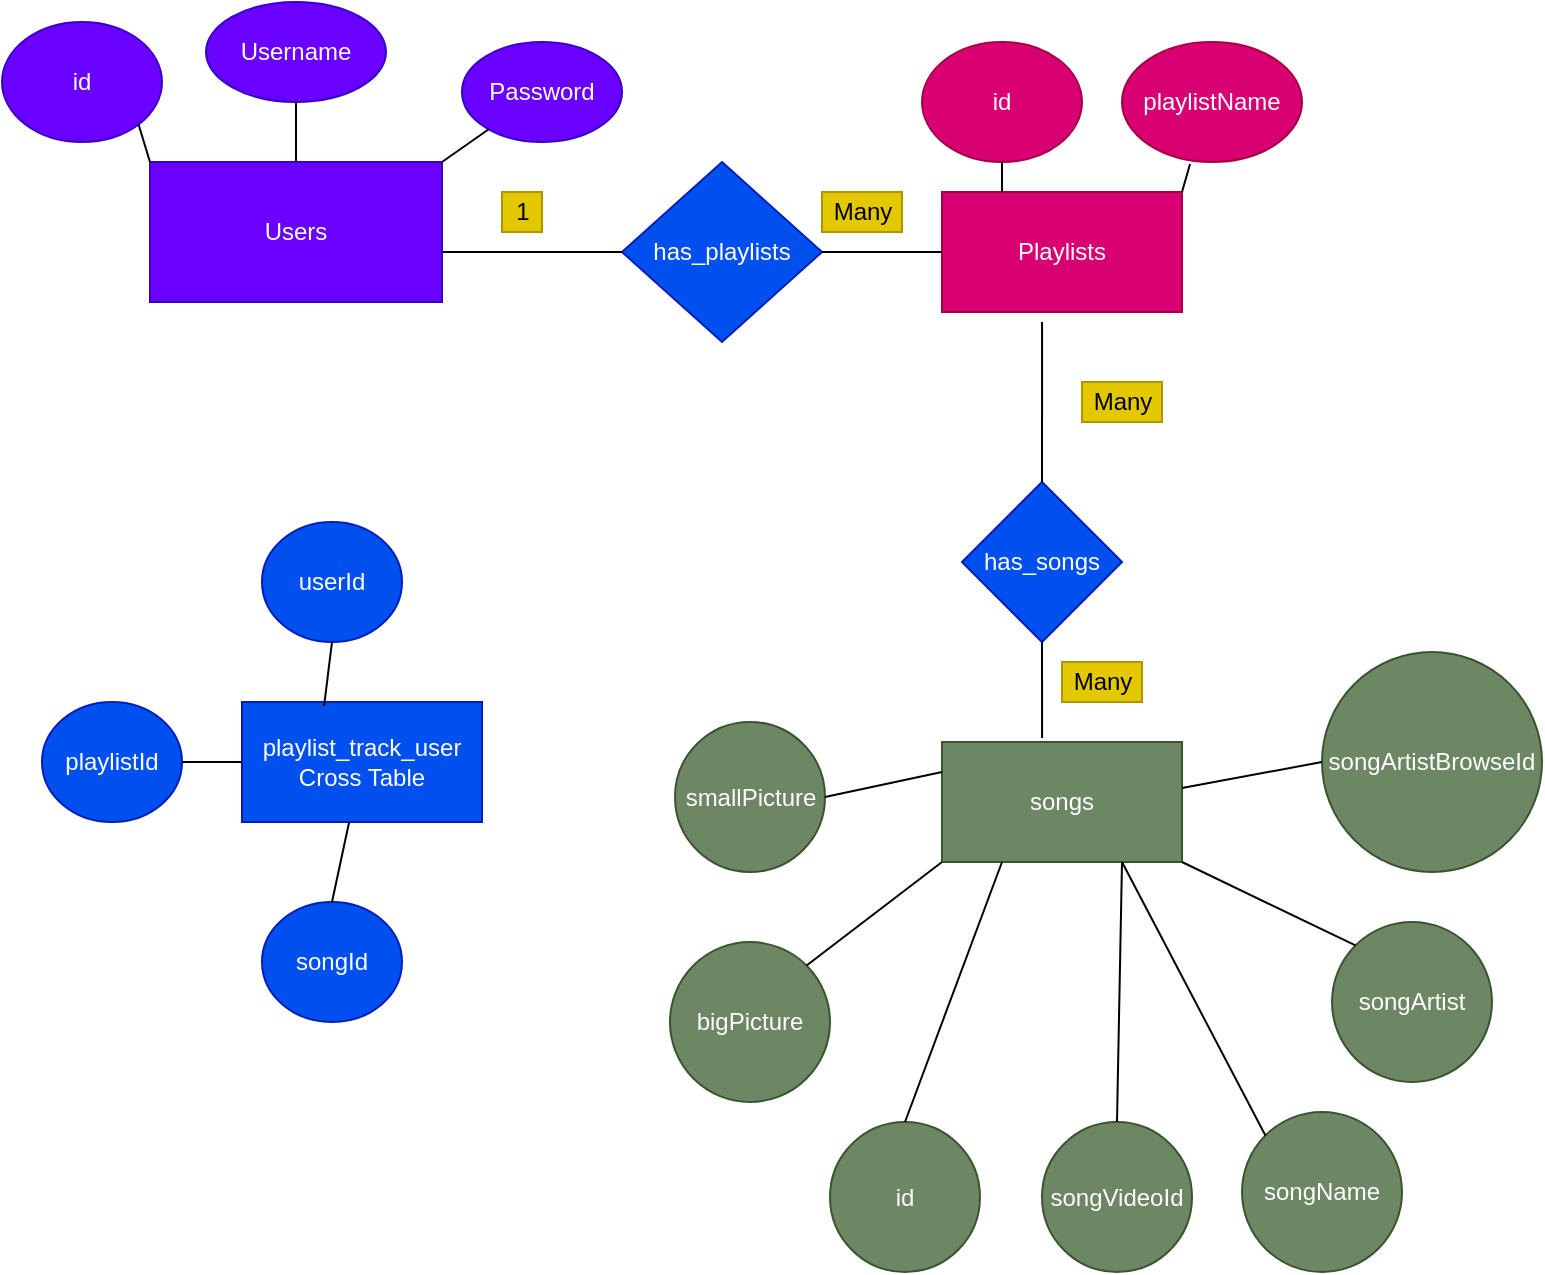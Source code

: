 <mxfile version="15.2.9" type="github">
  <diagram id="HjtJ_0VGUGNNKk8JA-kV" name="Page-1">
    <mxGraphModel dx="1422" dy="791" grid="1" gridSize="10" guides="1" tooltips="1" connect="1" arrows="1" fold="1" page="1" pageScale="1" pageWidth="827" pageHeight="1169" math="0" shadow="0">
      <root>
        <mxCell id="0" />
        <mxCell id="1" parent="0" />
        <mxCell id="J8-jRKRCJDyizYg0lI-m-1" value="&lt;div&gt;Users&lt;/div&gt;" style="rounded=0;whiteSpace=wrap;html=1;fillColor=#6a00ff;strokeColor=#3700CC;fontColor=#ffffff;" parent="1" vertex="1">
          <mxGeometry x="74" y="80" width="146" height="70" as="geometry" />
        </mxCell>
        <mxCell id="J8-jRKRCJDyizYg0lI-m-2" value="Username" style="ellipse;whiteSpace=wrap;html=1;fillColor=#6a00ff;strokeColor=#3700CC;fontColor=#ffffff;" parent="1" vertex="1">
          <mxGeometry x="102" width="90" height="50" as="geometry" />
        </mxCell>
        <mxCell id="J8-jRKRCJDyizYg0lI-m-3" value="Password" style="ellipse;whiteSpace=wrap;html=1;fillColor=#6a00ff;strokeColor=#3700CC;fontColor=#ffffff;" parent="1" vertex="1">
          <mxGeometry x="230" y="20" width="80" height="50" as="geometry" />
        </mxCell>
        <mxCell id="J8-jRKRCJDyizYg0lI-m-9" value="id" style="ellipse;whiteSpace=wrap;html=1;fillColor=#6a00ff;strokeColor=#3700CC;fontColor=#ffffff;" parent="1" vertex="1">
          <mxGeometry y="10" width="80" height="60" as="geometry" />
        </mxCell>
        <mxCell id="UHuqn7DT889zUGFUo1oR-6" value="" style="endArrow=none;html=1;exitX=1;exitY=1;exitDx=0;exitDy=0;entryX=0;entryY=0;entryDx=0;entryDy=0;" parent="1" source="J8-jRKRCJDyizYg0lI-m-9" target="J8-jRKRCJDyizYg0lI-m-1" edge="1">
          <mxGeometry width="50" height="50" relative="1" as="geometry">
            <mxPoint x="124" y="340" as="sourcePoint" />
            <mxPoint x="174" y="290" as="targetPoint" />
          </mxGeometry>
        </mxCell>
        <mxCell id="UHuqn7DT889zUGFUo1oR-7" value="" style="endArrow=none;html=1;exitX=1;exitY=0;exitDx=0;exitDy=0;" parent="1" target="J8-jRKRCJDyizYg0lI-m-3" edge="1" source="J8-jRKRCJDyizYg0lI-m-1">
          <mxGeometry width="50" height="50" relative="1" as="geometry">
            <mxPoint x="214" y="140" as="sourcePoint" />
            <mxPoint x="174" y="290" as="targetPoint" />
          </mxGeometry>
        </mxCell>
        <mxCell id="UHuqn7DT889zUGFUo1oR-8" value="" style="endArrow=none;html=1;entryX=0.5;entryY=0;entryDx=0;entryDy=0;exitX=0.5;exitY=1;exitDx=0;exitDy=0;" parent="1" source="J8-jRKRCJDyizYg0lI-m-2" target="J8-jRKRCJDyizYg0lI-m-1" edge="1">
          <mxGeometry width="50" height="50" relative="1" as="geometry">
            <mxPoint x="124" y="340" as="sourcePoint" />
            <mxPoint x="174" y="290" as="targetPoint" />
          </mxGeometry>
        </mxCell>
        <mxCell id="a8VUpdNrx2wvR4iVUyzx-2" value="playlist_track_user&lt;br&gt;Cross Table" style="rounded=0;whiteSpace=wrap;html=1;fillColor=#0050ef;strokeColor=#001DBC;fontColor=#ffffff;" vertex="1" parent="1">
          <mxGeometry x="120" y="350" width="120" height="60" as="geometry" />
        </mxCell>
        <mxCell id="a8VUpdNrx2wvR4iVUyzx-3" value="has_playlists" style="rhombus;whiteSpace=wrap;html=1;fillColor=#0050ef;strokeColor=#001DBC;fontColor=#ffffff;" vertex="1" parent="1">
          <mxGeometry x="310" y="80" width="100" height="90" as="geometry" />
        </mxCell>
        <mxCell id="a8VUpdNrx2wvR4iVUyzx-4" value="" style="endArrow=none;html=1;entryX=0;entryY=0.5;entryDx=0;entryDy=0;" edge="1" parent="1" target="a8VUpdNrx2wvR4iVUyzx-3">
          <mxGeometry width="50" height="50" relative="1" as="geometry">
            <mxPoint x="220" y="125" as="sourcePoint" />
            <mxPoint x="530" y="290" as="targetPoint" />
          </mxGeometry>
        </mxCell>
        <mxCell id="a8VUpdNrx2wvR4iVUyzx-5" value="&lt;div&gt;Playlists&lt;/div&gt;" style="rounded=0;whiteSpace=wrap;html=1;fillColor=#d80073;strokeColor=#A50040;fontColor=#ffffff;" vertex="1" parent="1">
          <mxGeometry x="470" y="95" width="120" height="60" as="geometry" />
        </mxCell>
        <mxCell id="a8VUpdNrx2wvR4iVUyzx-6" value="" style="endArrow=none;html=1;exitX=1;exitY=0.5;exitDx=0;exitDy=0;entryX=0;entryY=0.5;entryDx=0;entryDy=0;" edge="1" parent="1" source="a8VUpdNrx2wvR4iVUyzx-3" target="a8VUpdNrx2wvR4iVUyzx-5">
          <mxGeometry width="50" height="50" relative="1" as="geometry">
            <mxPoint x="480" y="340" as="sourcePoint" />
            <mxPoint x="530" y="290" as="targetPoint" />
          </mxGeometry>
        </mxCell>
        <mxCell id="a8VUpdNrx2wvR4iVUyzx-7" value="id" style="ellipse;whiteSpace=wrap;html=1;fillColor=#d80073;strokeColor=#A50040;fontColor=#ffffff;" vertex="1" parent="1">
          <mxGeometry x="460" y="20" width="80" height="60" as="geometry" />
        </mxCell>
        <mxCell id="a8VUpdNrx2wvR4iVUyzx-8" value="playlistName" style="ellipse;whiteSpace=wrap;html=1;fillColor=#d80073;strokeColor=#A50040;fontColor=#ffffff;" vertex="1" parent="1">
          <mxGeometry x="560" y="20" width="90" height="60" as="geometry" />
        </mxCell>
        <mxCell id="a8VUpdNrx2wvR4iVUyzx-9" value="" style="endArrow=none;html=1;entryX=0.378;entryY=1.017;entryDx=0;entryDy=0;exitX=1;exitY=0;exitDx=0;exitDy=0;entryPerimeter=0;" edge="1" parent="1" source="a8VUpdNrx2wvR4iVUyzx-5" target="a8VUpdNrx2wvR4iVUyzx-8">
          <mxGeometry width="50" height="50" relative="1" as="geometry">
            <mxPoint x="480" y="340" as="sourcePoint" />
            <mxPoint x="530" y="290" as="targetPoint" />
          </mxGeometry>
        </mxCell>
        <mxCell id="a8VUpdNrx2wvR4iVUyzx-10" value="" style="endArrow=none;html=1;exitX=0.25;exitY=0;exitDx=0;exitDy=0;entryX=0.5;entryY=1;entryDx=0;entryDy=0;" edge="1" parent="1" source="a8VUpdNrx2wvR4iVUyzx-5" target="a8VUpdNrx2wvR4iVUyzx-7">
          <mxGeometry width="50" height="50" relative="1" as="geometry">
            <mxPoint x="480" y="340" as="sourcePoint" />
            <mxPoint x="530" y="290" as="targetPoint" />
          </mxGeometry>
        </mxCell>
        <mxCell id="a8VUpdNrx2wvR4iVUyzx-11" value="has_songs" style="rhombus;whiteSpace=wrap;html=1;fillColor=#0050ef;strokeColor=#001DBC;fontColor=#ffffff;" vertex="1" parent="1">
          <mxGeometry x="480" y="240" width="80" height="80" as="geometry" />
        </mxCell>
        <mxCell id="a8VUpdNrx2wvR4iVUyzx-12" value="" style="endArrow=none;html=1;exitX=0.417;exitY=1.083;exitDx=0;exitDy=0;exitPerimeter=0;entryX=0.5;entryY=0;entryDx=0;entryDy=0;" edge="1" parent="1" source="a8VUpdNrx2wvR4iVUyzx-5" target="a8VUpdNrx2wvR4iVUyzx-11">
          <mxGeometry width="50" height="50" relative="1" as="geometry">
            <mxPoint x="480" y="340" as="sourcePoint" />
            <mxPoint x="530" y="290" as="targetPoint" />
          </mxGeometry>
        </mxCell>
        <mxCell id="a8VUpdNrx2wvR4iVUyzx-13" value="songs" style="rounded=0;whiteSpace=wrap;html=1;fillColor=#6d8764;strokeColor=#3A5431;fontColor=#ffffff;" vertex="1" parent="1">
          <mxGeometry x="470" y="370" width="120" height="60" as="geometry" />
        </mxCell>
        <mxCell id="a8VUpdNrx2wvR4iVUyzx-14" value="" style="endArrow=none;html=1;exitX=0.417;exitY=-0.033;exitDx=0;exitDy=0;entryX=0.5;entryY=1;entryDx=0;entryDy=0;exitPerimeter=0;" edge="1" parent="1" source="a8VUpdNrx2wvR4iVUyzx-13" target="a8VUpdNrx2wvR4iVUyzx-11">
          <mxGeometry width="50" height="50" relative="1" as="geometry">
            <mxPoint x="480" y="340" as="sourcePoint" />
            <mxPoint x="530" y="290" as="targetPoint" />
          </mxGeometry>
        </mxCell>
        <mxCell id="a8VUpdNrx2wvR4iVUyzx-28" value="id" style="ellipse;whiteSpace=wrap;html=1;aspect=fixed;fillColor=#6d8764;strokeColor=#3A5431;fontColor=#ffffff;" vertex="1" parent="1">
          <mxGeometry x="414" y="560" width="75" height="75" as="geometry" />
        </mxCell>
        <mxCell id="a8VUpdNrx2wvR4iVUyzx-29" value="songName" style="ellipse;whiteSpace=wrap;html=1;aspect=fixed;fillColor=#6d8764;strokeColor=#3A5431;fontColor=#ffffff;" vertex="1" parent="1">
          <mxGeometry x="620" y="555" width="80" height="80" as="geometry" />
        </mxCell>
        <mxCell id="a8VUpdNrx2wvR4iVUyzx-30" value="&lt;div&gt;songArtist&lt;/div&gt;" style="ellipse;whiteSpace=wrap;html=1;aspect=fixed;fillColor=#6d8764;strokeColor=#3A5431;fontColor=#ffffff;" vertex="1" parent="1">
          <mxGeometry x="665" y="460" width="80" height="80" as="geometry" />
        </mxCell>
        <mxCell id="a8VUpdNrx2wvR4iVUyzx-32" value="smallPicture" style="ellipse;whiteSpace=wrap;html=1;aspect=fixed;fillColor=#6d8764;strokeColor=#3A5431;fontColor=#ffffff;" vertex="1" parent="1">
          <mxGeometry x="336.5" y="360" width="75" height="75" as="geometry" />
        </mxCell>
        <mxCell id="a8VUpdNrx2wvR4iVUyzx-33" value="&lt;div&gt;bigPicture&lt;/div&gt;" style="ellipse;whiteSpace=wrap;html=1;aspect=fixed;rotation=0;fillColor=#6d8764;strokeColor=#3A5431;fontColor=#ffffff;" vertex="1" parent="1">
          <mxGeometry x="334" y="470" width="80" height="80" as="geometry" />
        </mxCell>
        <mxCell id="a8VUpdNrx2wvR4iVUyzx-34" value="songVideoId" style="ellipse;whiteSpace=wrap;html=1;aspect=fixed;fillColor=#6d8764;strokeColor=#3A5431;fontColor=#ffffff;" vertex="1" parent="1">
          <mxGeometry x="520" y="560" width="75" height="75" as="geometry" />
        </mxCell>
        <mxCell id="a8VUpdNrx2wvR4iVUyzx-35" value="songArtistBrowseId" style="ellipse;whiteSpace=wrap;html=1;aspect=fixed;fillColor=#6d8764;strokeColor=#3A5431;fontColor=#ffffff;" vertex="1" parent="1">
          <mxGeometry x="660" y="325" width="110" height="110" as="geometry" />
        </mxCell>
        <mxCell id="a8VUpdNrx2wvR4iVUyzx-37" value="" style="endArrow=none;html=1;exitX=1;exitY=0.5;exitDx=0;exitDy=0;entryX=0;entryY=0.25;entryDx=0;entryDy=0;" edge="1" parent="1" source="a8VUpdNrx2wvR4iVUyzx-32" target="a8VUpdNrx2wvR4iVUyzx-13">
          <mxGeometry width="50" height="50" relative="1" as="geometry">
            <mxPoint x="480" y="400" as="sourcePoint" />
            <mxPoint x="530" y="350" as="targetPoint" />
          </mxGeometry>
        </mxCell>
        <mxCell id="a8VUpdNrx2wvR4iVUyzx-38" value="" style="endArrow=none;html=1;exitX=1;exitY=0;exitDx=0;exitDy=0;" edge="1" parent="1" source="a8VUpdNrx2wvR4iVUyzx-33">
          <mxGeometry width="50" height="50" relative="1" as="geometry">
            <mxPoint x="480" y="400" as="sourcePoint" />
            <mxPoint x="470" y="430" as="targetPoint" />
            <Array as="points">
              <mxPoint x="470" y="430" />
            </Array>
          </mxGeometry>
        </mxCell>
        <mxCell id="a8VUpdNrx2wvR4iVUyzx-39" value="" style="endArrow=none;html=1;exitX=0.5;exitY=0;exitDx=0;exitDy=0;entryX=0.25;entryY=1;entryDx=0;entryDy=0;" edge="1" parent="1" source="a8VUpdNrx2wvR4iVUyzx-28" target="a8VUpdNrx2wvR4iVUyzx-13">
          <mxGeometry width="50" height="50" relative="1" as="geometry">
            <mxPoint x="480" y="400" as="sourcePoint" />
            <mxPoint x="530" y="350" as="targetPoint" />
          </mxGeometry>
        </mxCell>
        <mxCell id="a8VUpdNrx2wvR4iVUyzx-40" value="" style="endArrow=none;html=1;exitX=0.5;exitY=0;exitDx=0;exitDy=0;entryX=0.75;entryY=1;entryDx=0;entryDy=0;" edge="1" parent="1" source="a8VUpdNrx2wvR4iVUyzx-34" target="a8VUpdNrx2wvR4iVUyzx-13">
          <mxGeometry width="50" height="50" relative="1" as="geometry">
            <mxPoint x="480" y="400" as="sourcePoint" />
            <mxPoint x="530" y="350" as="targetPoint" />
          </mxGeometry>
        </mxCell>
        <mxCell id="a8VUpdNrx2wvR4iVUyzx-41" value="" style="endArrow=none;html=1;exitX=0;exitY=0;exitDx=0;exitDy=0;entryX=0.75;entryY=1;entryDx=0;entryDy=0;" edge="1" parent="1" source="a8VUpdNrx2wvR4iVUyzx-29" target="a8VUpdNrx2wvR4iVUyzx-13">
          <mxGeometry width="50" height="50" relative="1" as="geometry">
            <mxPoint x="480" y="400" as="sourcePoint" />
            <mxPoint x="530" y="350" as="targetPoint" />
          </mxGeometry>
        </mxCell>
        <mxCell id="a8VUpdNrx2wvR4iVUyzx-42" value="" style="endArrow=none;html=1;exitX=0;exitY=0;exitDx=0;exitDy=0;entryX=1;entryY=1;entryDx=0;entryDy=0;" edge="1" parent="1" source="a8VUpdNrx2wvR4iVUyzx-30" target="a8VUpdNrx2wvR4iVUyzx-13">
          <mxGeometry width="50" height="50" relative="1" as="geometry">
            <mxPoint x="480" y="400" as="sourcePoint" />
            <mxPoint x="530" y="350" as="targetPoint" />
          </mxGeometry>
        </mxCell>
        <mxCell id="a8VUpdNrx2wvR4iVUyzx-43" value="" style="endArrow=none;html=1;exitX=0;exitY=0.5;exitDx=0;exitDy=0;entryX=1;entryY=0.383;entryDx=0;entryDy=0;entryPerimeter=0;" edge="1" parent="1" source="a8VUpdNrx2wvR4iVUyzx-35" target="a8VUpdNrx2wvR4iVUyzx-13">
          <mxGeometry width="50" height="50" relative="1" as="geometry">
            <mxPoint x="480" y="400" as="sourcePoint" />
            <mxPoint x="530" y="350" as="targetPoint" />
          </mxGeometry>
        </mxCell>
        <mxCell id="a8VUpdNrx2wvR4iVUyzx-46" value="playlistId" style="ellipse;whiteSpace=wrap;html=1;fillColor=#0050ef;strokeColor=#001DBC;fontColor=#ffffff;" vertex="1" parent="1">
          <mxGeometry x="20" y="350" width="70" height="60" as="geometry" />
        </mxCell>
        <mxCell id="a8VUpdNrx2wvR4iVUyzx-48" value="userId" style="ellipse;whiteSpace=wrap;html=1;fillColor=#0050ef;strokeColor=#001DBC;fontColor=#ffffff;" vertex="1" parent="1">
          <mxGeometry x="130" y="260" width="70" height="60" as="geometry" />
        </mxCell>
        <mxCell id="a8VUpdNrx2wvR4iVUyzx-49" value="songId" style="ellipse;whiteSpace=wrap;html=1;fillColor=#0050ef;strokeColor=#001DBC;fontColor=#ffffff;" vertex="1" parent="1">
          <mxGeometry x="130" y="450" width="70" height="60" as="geometry" />
        </mxCell>
        <mxCell id="a8VUpdNrx2wvR4iVUyzx-50" value="" style="endArrow=none;html=1;exitX=1;exitY=0.5;exitDx=0;exitDy=0;entryX=0;entryY=0.5;entryDx=0;entryDy=0;" edge="1" parent="1" source="a8VUpdNrx2wvR4iVUyzx-46" target="a8VUpdNrx2wvR4iVUyzx-2">
          <mxGeometry width="50" height="50" relative="1" as="geometry">
            <mxPoint x="480" y="400" as="sourcePoint" />
            <mxPoint x="530" y="350" as="targetPoint" />
          </mxGeometry>
        </mxCell>
        <mxCell id="a8VUpdNrx2wvR4iVUyzx-51" value="" style="endArrow=none;html=1;entryX=0.342;entryY=0.033;entryDx=0;entryDy=0;entryPerimeter=0;exitX=0.5;exitY=1;exitDx=0;exitDy=0;" edge="1" parent="1" source="a8VUpdNrx2wvR4iVUyzx-48" target="a8VUpdNrx2wvR4iVUyzx-2">
          <mxGeometry width="50" height="50" relative="1" as="geometry">
            <mxPoint x="150" y="325" as="sourcePoint" />
            <mxPoint x="130" y="390" as="targetPoint" />
          </mxGeometry>
        </mxCell>
        <mxCell id="a8VUpdNrx2wvR4iVUyzx-52" value="" style="endArrow=none;html=1;exitX=0.5;exitY=0;exitDx=0;exitDy=0;" edge="1" parent="1" source="a8VUpdNrx2wvR4iVUyzx-49" target="a8VUpdNrx2wvR4iVUyzx-2">
          <mxGeometry width="50" height="50" relative="1" as="geometry">
            <mxPoint x="110" y="400" as="sourcePoint" />
            <mxPoint x="140" y="400" as="targetPoint" />
          </mxGeometry>
        </mxCell>
        <mxCell id="a8VUpdNrx2wvR4iVUyzx-54" value="1" style="text;html=1;align=center;verticalAlign=middle;resizable=0;points=[];autosize=1;strokeColor=#B09500;fillColor=#e3c800;fontColor=#000000;" vertex="1" parent="1">
          <mxGeometry x="250" y="95" width="20" height="20" as="geometry" />
        </mxCell>
        <mxCell id="a8VUpdNrx2wvR4iVUyzx-55" value="Many" style="text;html=1;align=center;verticalAlign=middle;resizable=0;points=[];autosize=1;strokeColor=#B09500;fillColor=#e3c800;fontColor=#000000;" vertex="1" parent="1">
          <mxGeometry x="410" y="95" width="40" height="20" as="geometry" />
        </mxCell>
        <mxCell id="a8VUpdNrx2wvR4iVUyzx-56" value="Many" style="text;html=1;align=center;verticalAlign=middle;resizable=0;points=[];autosize=1;strokeColor=#B09500;fillColor=#e3c800;fontColor=#000000;" vertex="1" parent="1">
          <mxGeometry x="540" y="190" width="40" height="20" as="geometry" />
        </mxCell>
        <mxCell id="a8VUpdNrx2wvR4iVUyzx-57" value="Many" style="text;html=1;align=center;verticalAlign=middle;resizable=0;points=[];autosize=1;strokeColor=#B09500;fillColor=#e3c800;fontColor=#000000;" vertex="1" parent="1">
          <mxGeometry x="530" y="330" width="40" height="20" as="geometry" />
        </mxCell>
      </root>
    </mxGraphModel>
  </diagram>
</mxfile>
